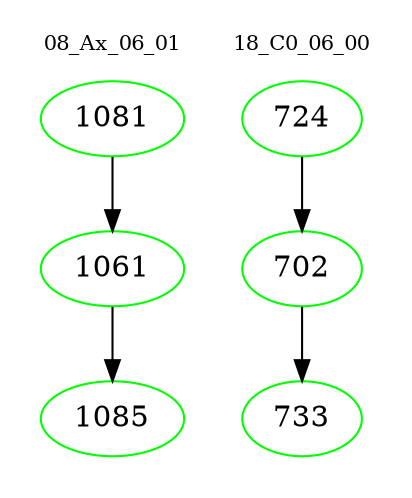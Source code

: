 digraph{
subgraph cluster_0 {
color = white
label = "08_Ax_06_01";
fontsize=10;
T0_1081 [label="1081", color="green"]
T0_1081 -> T0_1061 [color="black"]
T0_1061 [label="1061", color="green"]
T0_1061 -> T0_1085 [color="black"]
T0_1085 [label="1085", color="green"]
}
subgraph cluster_1 {
color = white
label = "18_C0_06_00";
fontsize=10;
T1_724 [label="724", color="green"]
T1_724 -> T1_702 [color="black"]
T1_702 [label="702", color="green"]
T1_702 -> T1_733 [color="black"]
T1_733 [label="733", color="green"]
}
}

